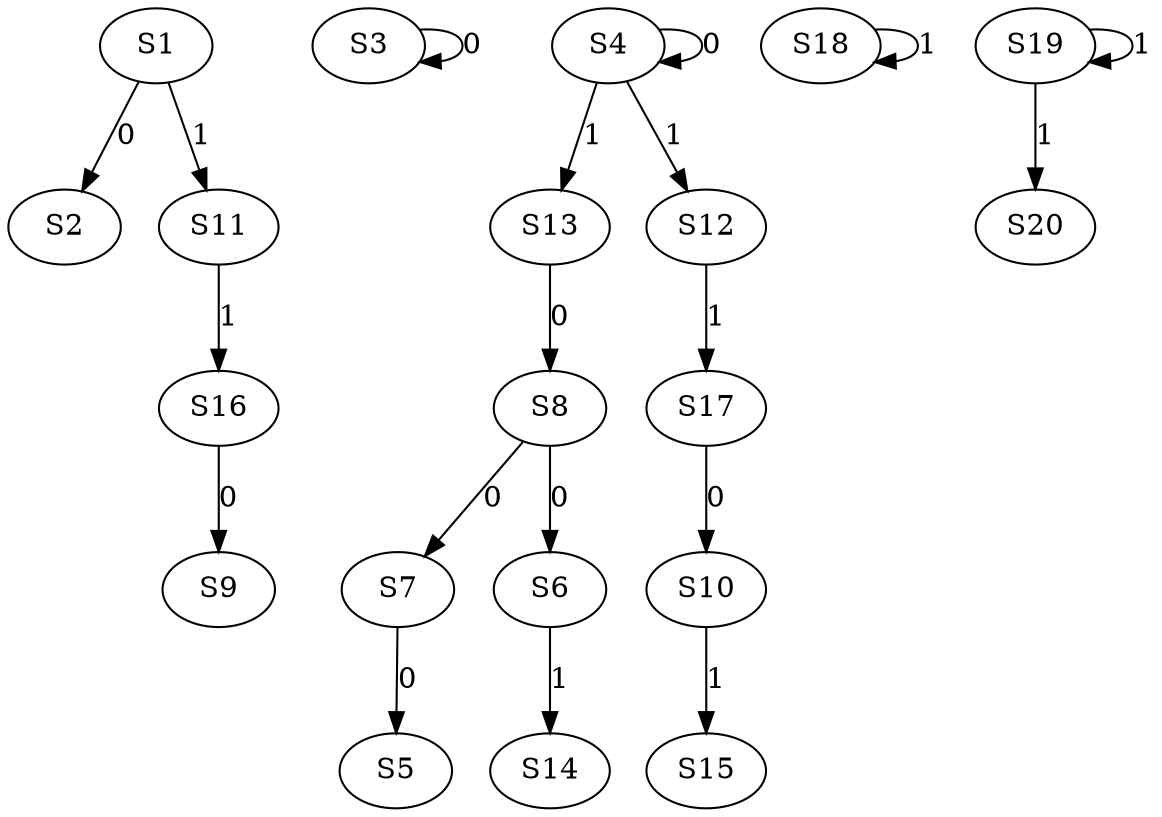 strict digraph {
	S1 -> S2 [ label = 0 ];
	S3 -> S3 [ label = 0 ];
	S4 -> S4 [ label = 0 ];
	S7 -> S5 [ label = 0 ];
	S8 -> S6 [ label = 0 ];
	S8 -> S7 [ label = 0 ];
	S13 -> S8 [ label = 0 ];
	S16 -> S9 [ label = 0 ];
	S17 -> S10 [ label = 0 ];
	S1 -> S11 [ label = 1 ];
	S4 -> S12 [ label = 1 ];
	S4 -> S13 [ label = 1 ];
	S6 -> S14 [ label = 1 ];
	S10 -> S15 [ label = 1 ];
	S11 -> S16 [ label = 1 ];
	S12 -> S17 [ label = 1 ];
	S18 -> S18 [ label = 1 ];
	S19 -> S19 [ label = 1 ];
	S19 -> S20 [ label = 1 ];
}